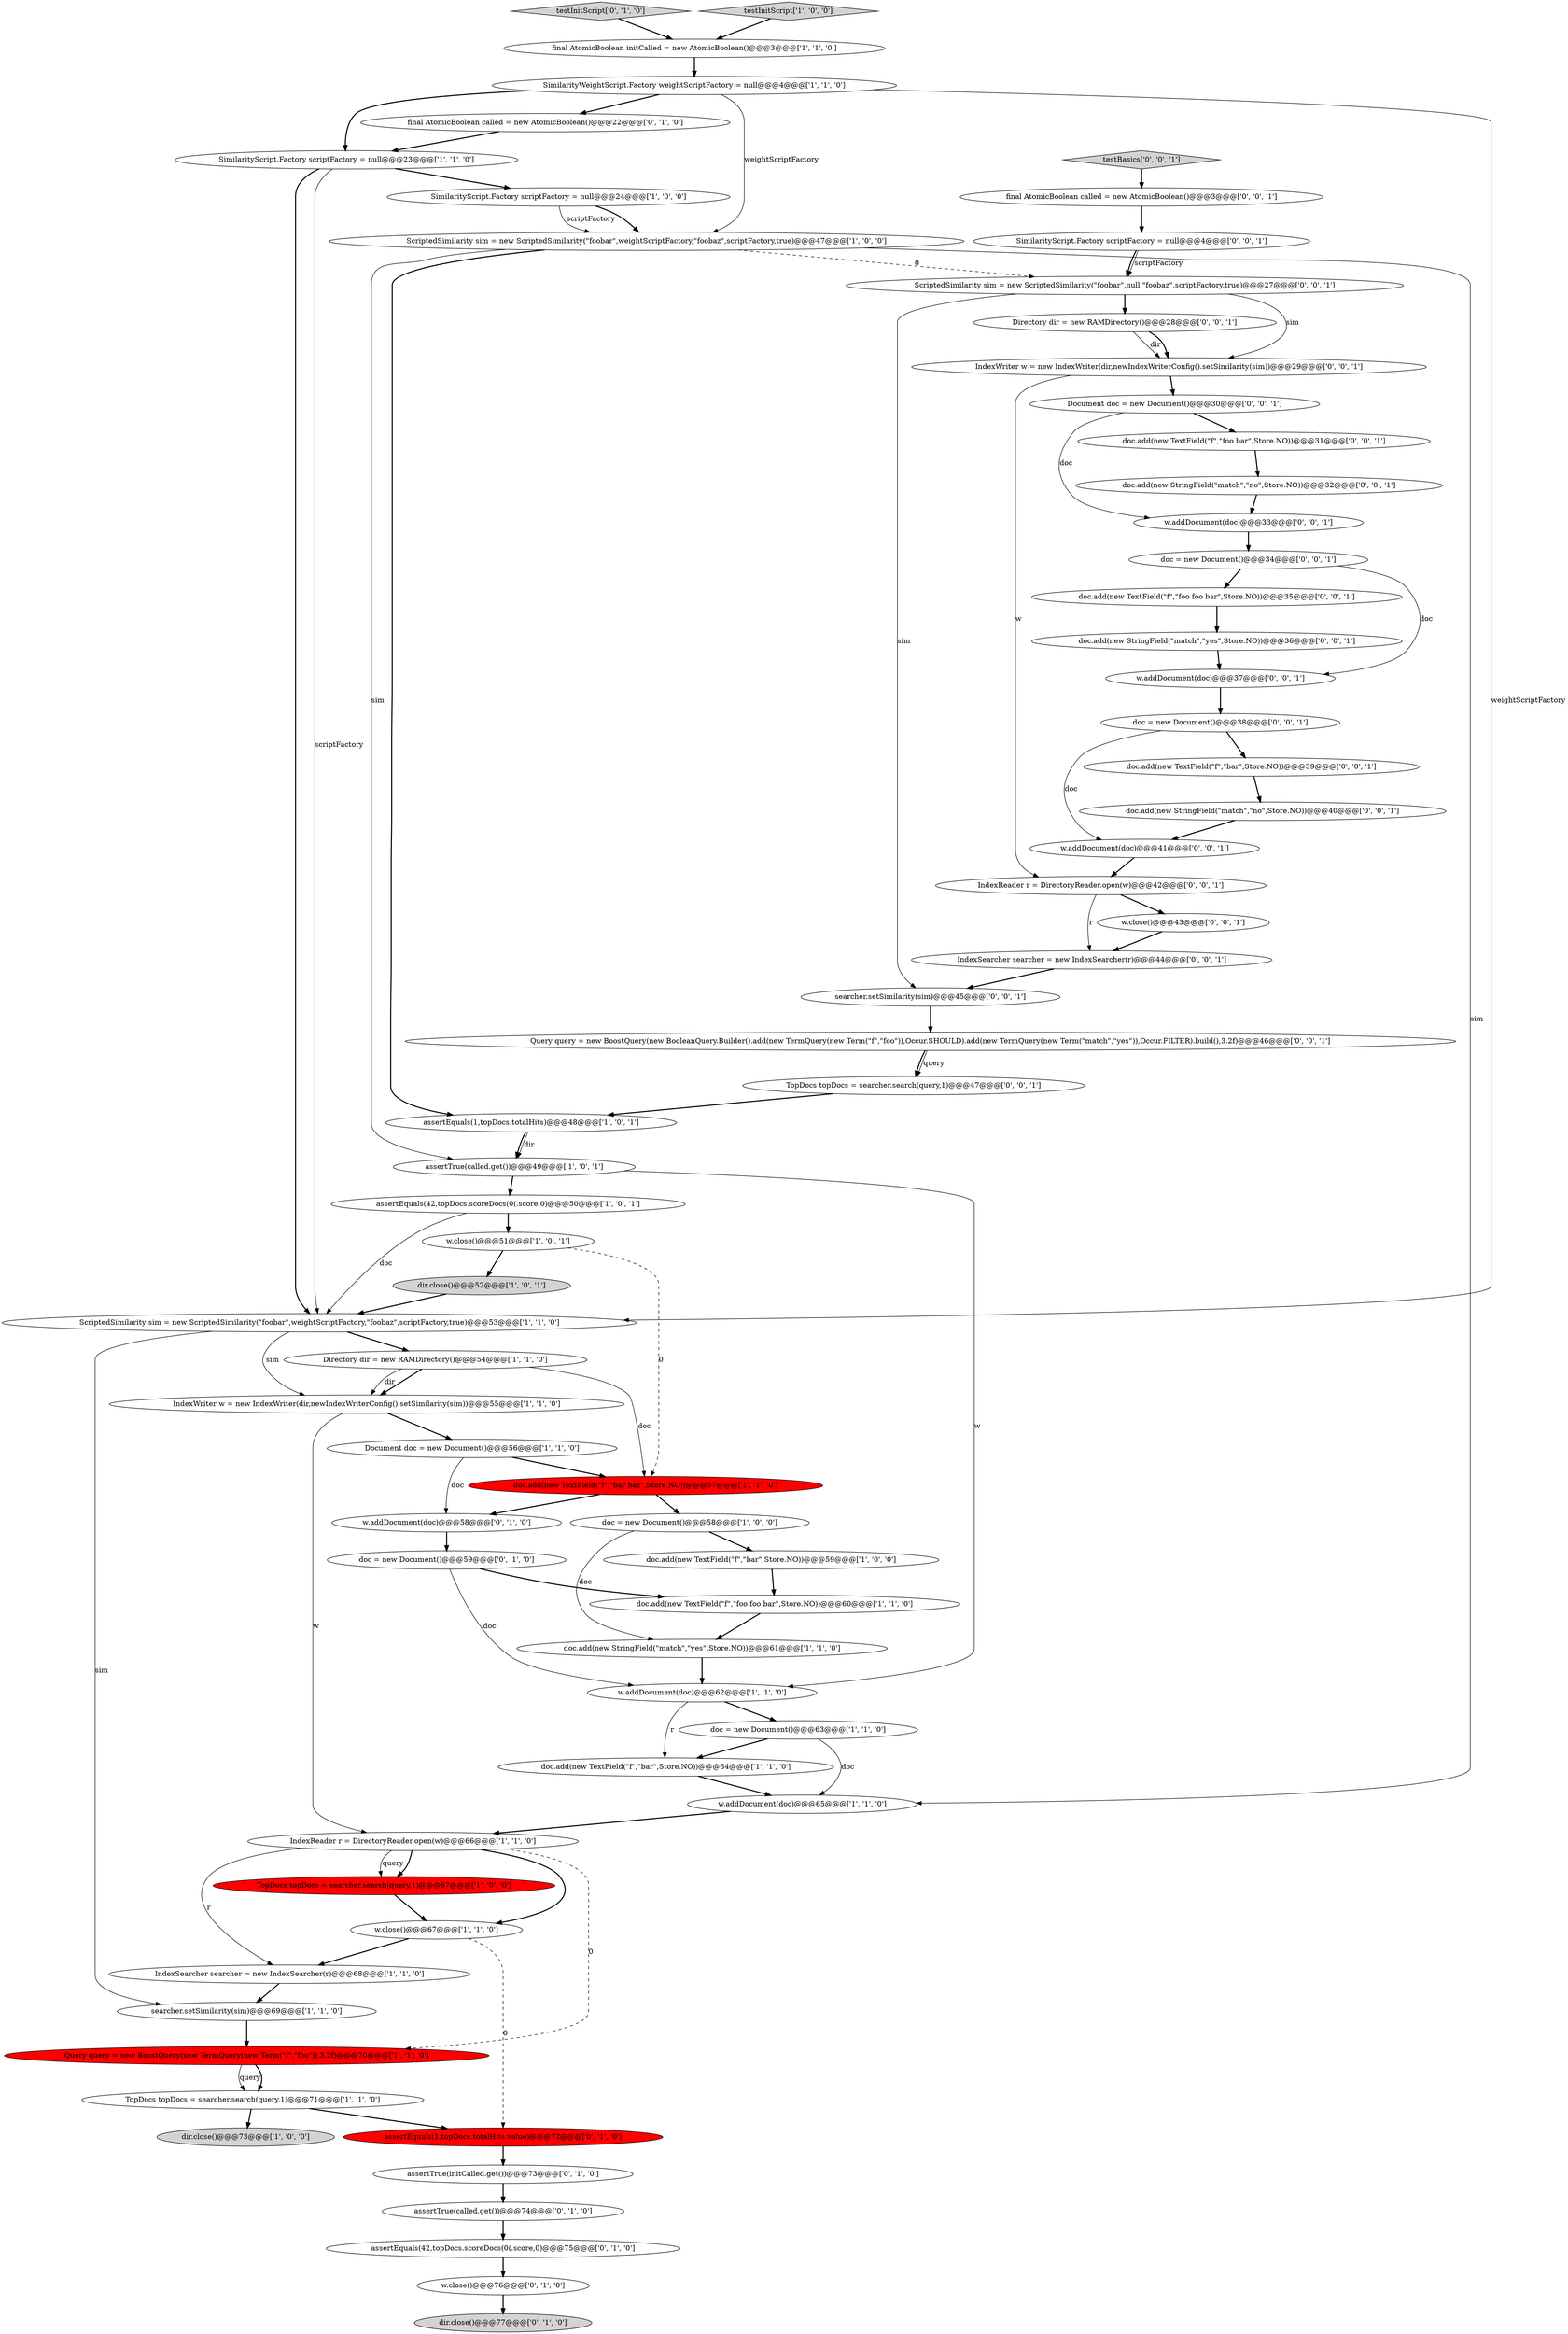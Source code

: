digraph {
59 [style = filled, label = "SimilarityScript.Factory scriptFactory = null@@@4@@@['0', '0', '1']", fillcolor = white, shape = ellipse image = "AAA0AAABBB3BBB"];
18 [style = filled, label = "assertEquals(42,topDocs.scoreDocs(0(.score,0)@@@50@@@['1', '0', '1']", fillcolor = white, shape = ellipse image = "AAA0AAABBB1BBB"];
31 [style = filled, label = "assertTrue(called.get())@@@49@@@['1', '0', '1']", fillcolor = white, shape = ellipse image = "AAA0AAABBB1BBB"];
11 [style = filled, label = "Query query = new BoostQuery(new TermQuery(new Term(\"f\",\"foo\")),3.2f)@@@70@@@['1', '1', '0']", fillcolor = red, shape = ellipse image = "AAA1AAABBB1BBB"];
14 [style = filled, label = "w.addDocument(doc)@@@62@@@['1', '1', '0']", fillcolor = white, shape = ellipse image = "AAA0AAABBB1BBB"];
0 [style = filled, label = "assertEquals(1,topDocs.totalHits)@@@48@@@['1', '0', '1']", fillcolor = white, shape = ellipse image = "AAA0AAABBB1BBB"];
20 [style = filled, label = "searcher.setSimilarity(sim)@@@69@@@['1', '1', '0']", fillcolor = white, shape = ellipse image = "AAA0AAABBB1BBB"];
32 [style = filled, label = "testInitScript['0', '1', '0']", fillcolor = lightgray, shape = diamond image = "AAA0AAABBB2BBB"];
64 [style = filled, label = "testBasics['0', '0', '1']", fillcolor = lightgray, shape = diamond image = "AAA0AAABBB3BBB"];
55 [style = filled, label = "w.addDocument(doc)@@@37@@@['0', '0', '1']", fillcolor = white, shape = ellipse image = "AAA0AAABBB3BBB"];
36 [style = filled, label = "assertTrue(called.get())@@@74@@@['0', '1', '0']", fillcolor = white, shape = ellipse image = "AAA0AAABBB2BBB"];
9 [style = filled, label = "Directory dir = new RAMDirectory()@@@54@@@['1', '1', '0']", fillcolor = white, shape = ellipse image = "AAA0AAABBB1BBB"];
63 [style = filled, label = "TopDocs topDocs = searcher.search(query,1)@@@47@@@['0', '0', '1']", fillcolor = white, shape = ellipse image = "AAA0AAABBB3BBB"];
65 [style = filled, label = "IndexWriter w = new IndexWriter(dir,newIndexWriterConfig().setSimilarity(sim))@@@29@@@['0', '0', '1']", fillcolor = white, shape = ellipse image = "AAA0AAABBB3BBB"];
1 [style = filled, label = "ScriptedSimilarity sim = new ScriptedSimilarity(\"foobar\",weightScriptFactory,\"foobaz\",scriptFactory,true)@@@53@@@['1', '1', '0']", fillcolor = white, shape = ellipse image = "AAA0AAABBB1BBB"];
53 [style = filled, label = "ScriptedSimilarity sim = new ScriptedSimilarity(\"foobar\",null,\"foobaz\",scriptFactory,true)@@@27@@@['0', '0', '1']", fillcolor = white, shape = ellipse image = "AAA0AAABBB3BBB"];
4 [style = filled, label = "doc.add(new TextField(\"f\",\"foo foo bar\",Store.NO))@@@60@@@['1', '1', '0']", fillcolor = white, shape = ellipse image = "AAA0AAABBB1BBB"];
19 [style = filled, label = "w.addDocument(doc)@@@65@@@['1', '1', '0']", fillcolor = white, shape = ellipse image = "AAA0AAABBB1BBB"];
23 [style = filled, label = "IndexReader r = DirectoryReader.open(w)@@@66@@@['1', '1', '0']", fillcolor = white, shape = ellipse image = "AAA0AAABBB1BBB"];
45 [style = filled, label = "doc = new Document()@@@34@@@['0', '0', '1']", fillcolor = white, shape = ellipse image = "AAA0AAABBB3BBB"];
13 [style = filled, label = "dir.close()@@@73@@@['1', '0', '0']", fillcolor = lightgray, shape = ellipse image = "AAA0AAABBB1BBB"];
61 [style = filled, label = "doc.add(new StringField(\"match\",\"no\",Store.NO))@@@40@@@['0', '0', '1']", fillcolor = white, shape = ellipse image = "AAA0AAABBB3BBB"];
42 [style = filled, label = "IndexReader r = DirectoryReader.open(w)@@@42@@@['0', '0', '1']", fillcolor = white, shape = ellipse image = "AAA0AAABBB3BBB"];
3 [style = filled, label = "testInitScript['1', '0', '0']", fillcolor = lightgray, shape = diamond image = "AAA0AAABBB1BBB"];
46 [style = filled, label = "doc.add(new StringField(\"match\",\"yes\",Store.NO))@@@36@@@['0', '0', '1']", fillcolor = white, shape = ellipse image = "AAA0AAABBB3BBB"];
39 [style = filled, label = "doc = new Document()@@@59@@@['0', '1', '0']", fillcolor = white, shape = ellipse image = "AAA0AAABBB2BBB"];
22 [style = filled, label = "Document doc = new Document()@@@56@@@['1', '1', '0']", fillcolor = white, shape = ellipse image = "AAA0AAABBB1BBB"];
47 [style = filled, label = "searcher.setSimilarity(sim)@@@45@@@['0', '0', '1']", fillcolor = white, shape = ellipse image = "AAA0AAABBB3BBB"];
51 [style = filled, label = "doc.add(new TextField(\"f\",\"foo bar\",Store.NO))@@@31@@@['0', '0', '1']", fillcolor = white, shape = ellipse image = "AAA0AAABBB3BBB"];
16 [style = filled, label = "ScriptedSimilarity sim = new ScriptedSimilarity(\"foobar\",weightScriptFactory,\"foobaz\",scriptFactory,true)@@@47@@@['1', '0', '0']", fillcolor = white, shape = ellipse image = "AAA0AAABBB1BBB"];
41 [style = filled, label = "w.close()@@@76@@@['0', '1', '0']", fillcolor = white, shape = ellipse image = "AAA0AAABBB2BBB"];
38 [style = filled, label = "w.addDocument(doc)@@@58@@@['0', '1', '0']", fillcolor = white, shape = ellipse image = "AAA0AAABBB2BBB"];
44 [style = filled, label = "w.close()@@@43@@@['0', '0', '1']", fillcolor = white, shape = ellipse image = "AAA0AAABBB3BBB"];
56 [style = filled, label = "doc = new Document()@@@38@@@['0', '0', '1']", fillcolor = white, shape = ellipse image = "AAA0AAABBB3BBB"];
60 [style = filled, label = "doc.add(new TextField(\"f\",\"bar\",Store.NO))@@@39@@@['0', '0', '1']", fillcolor = white, shape = ellipse image = "AAA0AAABBB3BBB"];
40 [style = filled, label = "final AtomicBoolean called = new AtomicBoolean()@@@22@@@['0', '1', '0']", fillcolor = white, shape = ellipse image = "AAA0AAABBB2BBB"];
49 [style = filled, label = "doc.add(new StringField(\"match\",\"no\",Store.NO))@@@32@@@['0', '0', '1']", fillcolor = white, shape = ellipse image = "AAA0AAABBB3BBB"];
25 [style = filled, label = "w.close()@@@67@@@['1', '1', '0']", fillcolor = white, shape = ellipse image = "AAA0AAABBB1BBB"];
6 [style = filled, label = "doc.add(new TextField(\"f\",\"bar\",Store.NO))@@@59@@@['1', '0', '0']", fillcolor = white, shape = ellipse image = "AAA0AAABBB1BBB"];
43 [style = filled, label = "final AtomicBoolean called = new AtomicBoolean()@@@3@@@['0', '0', '1']", fillcolor = white, shape = ellipse image = "AAA0AAABBB3BBB"];
57 [style = filled, label = "Query query = new BoostQuery(new BooleanQuery.Builder().add(new TermQuery(new Term(\"f\",\"foo\")),Occur.SHOULD).add(new TermQuery(new Term(\"match\",\"yes\")),Occur.FILTER).build(),3.2f)@@@46@@@['0', '0', '1']", fillcolor = white, shape = ellipse image = "AAA0AAABBB3BBB"];
27 [style = filled, label = "IndexSearcher searcher = new IndexSearcher(r)@@@68@@@['1', '1', '0']", fillcolor = white, shape = ellipse image = "AAA0AAABBB1BBB"];
15 [style = filled, label = "final AtomicBoolean initCalled = new AtomicBoolean()@@@3@@@['1', '1', '0']", fillcolor = white, shape = ellipse image = "AAA0AAABBB1BBB"];
37 [style = filled, label = "assertEquals(1,topDocs.totalHits.value)@@@72@@@['0', '1', '0']", fillcolor = red, shape = ellipse image = "AAA1AAABBB2BBB"];
5 [style = filled, label = "doc.add(new TextField(\"f\",\"bar\",Store.NO))@@@64@@@['1', '1', '0']", fillcolor = white, shape = ellipse image = "AAA0AAABBB1BBB"];
50 [style = filled, label = "doc.add(new TextField(\"f\",\"foo foo bar\",Store.NO))@@@35@@@['0', '0', '1']", fillcolor = white, shape = ellipse image = "AAA0AAABBB3BBB"];
52 [style = filled, label = "w.addDocument(doc)@@@41@@@['0', '0', '1']", fillcolor = white, shape = ellipse image = "AAA0AAABBB3BBB"];
58 [style = filled, label = "Document doc = new Document()@@@30@@@['0', '0', '1']", fillcolor = white, shape = ellipse image = "AAA0AAABBB3BBB"];
62 [style = filled, label = "IndexSearcher searcher = new IndexSearcher(r)@@@44@@@['0', '0', '1']", fillcolor = white, shape = ellipse image = "AAA0AAABBB3BBB"];
29 [style = filled, label = "TopDocs topDocs = searcher.search(query,1)@@@67@@@['1', '0', '0']", fillcolor = red, shape = ellipse image = "AAA1AAABBB1BBB"];
7 [style = filled, label = "doc = new Document()@@@58@@@['1', '0', '0']", fillcolor = white, shape = ellipse image = "AAA0AAABBB1BBB"];
26 [style = filled, label = "IndexWriter w = new IndexWriter(dir,newIndexWriterConfig().setSimilarity(sim))@@@55@@@['1', '1', '0']", fillcolor = white, shape = ellipse image = "AAA0AAABBB1BBB"];
28 [style = filled, label = "TopDocs topDocs = searcher.search(query,1)@@@71@@@['1', '1', '0']", fillcolor = white, shape = ellipse image = "AAA0AAABBB1BBB"];
8 [style = filled, label = "dir.close()@@@52@@@['1', '0', '1']", fillcolor = lightgray, shape = ellipse image = "AAA0AAABBB1BBB"];
2 [style = filled, label = "doc.add(new StringField(\"match\",\"yes\",Store.NO))@@@61@@@['1', '1', '0']", fillcolor = white, shape = ellipse image = "AAA0AAABBB1BBB"];
10 [style = filled, label = "SimilarityScript.Factory scriptFactory = null@@@23@@@['1', '1', '0']", fillcolor = white, shape = ellipse image = "AAA0AAABBB1BBB"];
12 [style = filled, label = "SimilarityWeightScript.Factory weightScriptFactory = null@@@4@@@['1', '1', '0']", fillcolor = white, shape = ellipse image = "AAA0AAABBB1BBB"];
24 [style = filled, label = "doc = new Document()@@@63@@@['1', '1', '0']", fillcolor = white, shape = ellipse image = "AAA0AAABBB1BBB"];
34 [style = filled, label = "dir.close()@@@77@@@['0', '1', '0']", fillcolor = lightgray, shape = ellipse image = "AAA0AAABBB2BBB"];
35 [style = filled, label = "assertEquals(42,topDocs.scoreDocs(0(.score,0)@@@75@@@['0', '1', '0']", fillcolor = white, shape = ellipse image = "AAA0AAABBB2BBB"];
30 [style = filled, label = "doc.add(new TextField(\"f\",\"bar baz\",Store.NO))@@@57@@@['1', '1', '0']", fillcolor = red, shape = ellipse image = "AAA1AAABBB1BBB"];
21 [style = filled, label = "w.close()@@@51@@@['1', '0', '1']", fillcolor = white, shape = ellipse image = "AAA0AAABBB1BBB"];
54 [style = filled, label = "w.addDocument(doc)@@@33@@@['0', '0', '1']", fillcolor = white, shape = ellipse image = "AAA0AAABBB3BBB"];
48 [style = filled, label = "Directory dir = new RAMDirectory()@@@28@@@['0', '0', '1']", fillcolor = white, shape = ellipse image = "AAA0AAABBB3BBB"];
17 [style = filled, label = "SimilarityScript.Factory scriptFactory = null@@@24@@@['1', '0', '0']", fillcolor = white, shape = ellipse image = "AAA0AAABBB1BBB"];
33 [style = filled, label = "assertTrue(initCalled.get())@@@73@@@['0', '1', '0']", fillcolor = white, shape = ellipse image = "AAA0AAABBB2BBB"];
7->2 [style = solid, label="doc"];
14->24 [style = bold, label=""];
16->0 [style = bold, label=""];
35->41 [style = bold, label=""];
11->28 [style = solid, label="query"];
21->8 [style = bold, label=""];
10->17 [style = bold, label=""];
38->39 [style = bold, label=""];
22->30 [style = bold, label=""];
26->22 [style = bold, label=""];
21->30 [style = dashed, label="0"];
9->26 [style = bold, label=""];
23->29 [style = bold, label=""];
8->1 [style = bold, label=""];
12->40 [style = bold, label=""];
12->10 [style = bold, label=""];
42->44 [style = bold, label=""];
57->63 [style = bold, label=""];
2->14 [style = bold, label=""];
1->26 [style = solid, label="sim"];
53->47 [style = solid, label="sim"];
25->37 [style = dashed, label="0"];
37->33 [style = bold, label=""];
65->42 [style = solid, label="w"];
14->5 [style = solid, label="r"];
42->62 [style = solid, label="r"];
64->43 [style = bold, label=""];
59->53 [style = solid, label="scriptFactory"];
17->16 [style = bold, label=""];
53->48 [style = bold, label=""];
39->14 [style = solid, label="doc"];
11->28 [style = bold, label=""];
23->25 [style = bold, label=""];
28->37 [style = bold, label=""];
61->52 [style = bold, label=""];
45->55 [style = solid, label="doc"];
4->2 [style = bold, label=""];
0->31 [style = solid, label="dir"];
39->4 [style = bold, label=""];
12->16 [style = solid, label="weightScriptFactory"];
17->16 [style = solid, label="scriptFactory"];
24->5 [style = bold, label=""];
47->57 [style = bold, label=""];
25->27 [style = bold, label=""];
6->4 [style = bold, label=""];
52->42 [style = bold, label=""];
48->65 [style = solid, label="dir"];
58->51 [style = bold, label=""];
30->7 [style = bold, label=""];
33->36 [style = bold, label=""];
7->6 [style = bold, label=""];
15->12 [style = bold, label=""];
36->35 [style = bold, label=""];
10->1 [style = bold, label=""];
27->20 [style = bold, label=""];
49->54 [style = bold, label=""];
0->31 [style = bold, label=""];
58->54 [style = solid, label="doc"];
43->59 [style = bold, label=""];
44->62 [style = bold, label=""];
56->60 [style = bold, label=""];
63->0 [style = bold, label=""];
16->31 [style = solid, label="sim"];
16->53 [style = dashed, label="0"];
23->27 [style = solid, label="r"];
1->9 [style = bold, label=""];
59->53 [style = bold, label=""];
5->19 [style = bold, label=""];
22->38 [style = solid, label="doc"];
60->61 [style = bold, label=""];
16->19 [style = solid, label="sim"];
10->1 [style = solid, label="scriptFactory"];
1->20 [style = solid, label="sim"];
23->11 [style = dashed, label="0"];
62->47 [style = bold, label=""];
18->21 [style = bold, label=""];
9->26 [style = solid, label="dir"];
41->34 [style = bold, label=""];
20->11 [style = bold, label=""];
46->55 [style = bold, label=""];
40->10 [style = bold, label=""];
54->45 [style = bold, label=""];
30->38 [style = bold, label=""];
18->1 [style = solid, label="doc"];
56->52 [style = solid, label="doc"];
50->46 [style = bold, label=""];
23->29 [style = solid, label="query"];
29->25 [style = bold, label=""];
31->18 [style = bold, label=""];
28->13 [style = bold, label=""];
9->30 [style = solid, label="doc"];
3->15 [style = bold, label=""];
51->49 [style = bold, label=""];
12->1 [style = solid, label="weightScriptFactory"];
31->14 [style = solid, label="w"];
55->56 [style = bold, label=""];
26->23 [style = solid, label="w"];
65->58 [style = bold, label=""];
57->63 [style = solid, label="query"];
45->50 [style = bold, label=""];
19->23 [style = bold, label=""];
53->65 [style = solid, label="sim"];
32->15 [style = bold, label=""];
24->19 [style = solid, label="doc"];
48->65 [style = bold, label=""];
}
